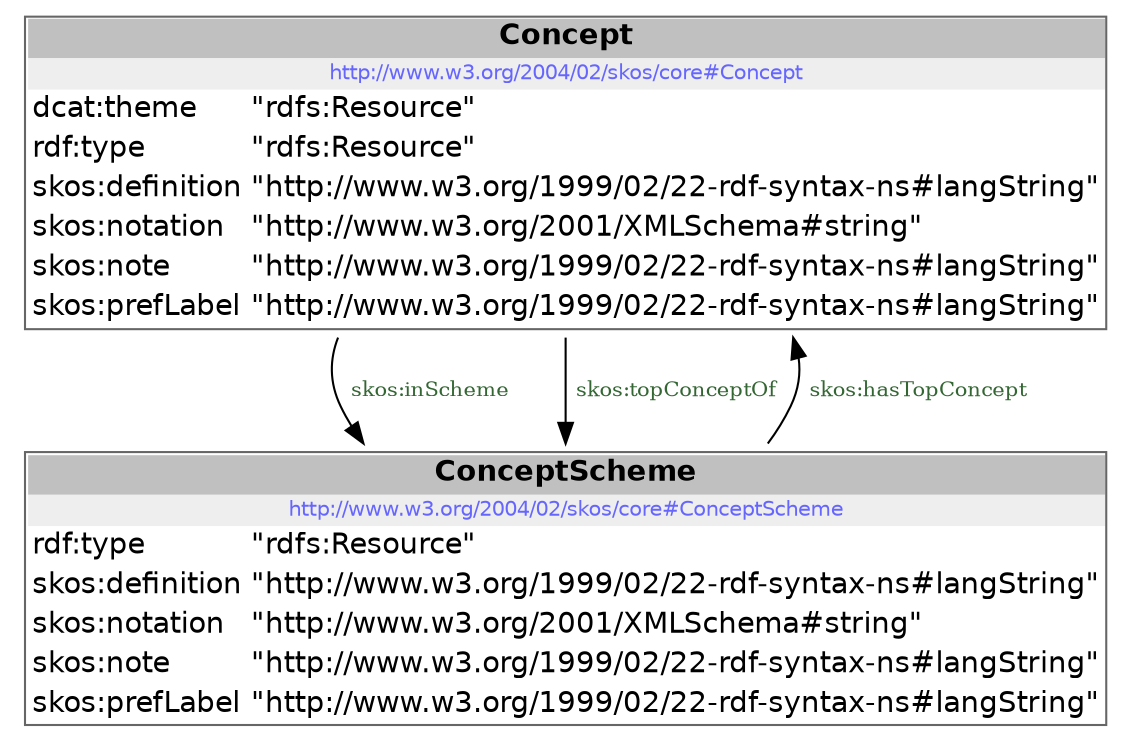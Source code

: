 digraph { 
 node [ fontname="DejaVu Sans" ] ; 
	node0 -> node1 [ color=BLACK, label=< <font point-size='10' color='#336633'>skos:inScheme</font> > ] ;
	node0 -> node1 [ color=BLACK, label=< <font point-size='10' color='#336633'>skos:topConceptOf</font> > ] ;
	node1 -> node0 [ color=BLACK, label=< <font point-size='10' color='#336633'>skos:hasTopConcept</font> > ] ;
# http://www.w3.org/2004/02/skos/core#Concept node0
node0 [ shape=none, color=black label=< <table color='#666666' cellborder='0' cellspacing='0' border='1'><tr><td colspan='2' bgcolor='grey'><B>Concept</B></td></tr><tr><td href='http://www.w3.org/2004/02/skos/core#Concept' bgcolor='#eeeeee' colspan='2'><font point-size='10' color='#6666ff'>http://www.w3.org/2004/02/skos/core#Concept</font></td></tr><tr><td align='left'>dcat:theme</td><td align='left'>&quot;rdfs:Resource&quot;</td></tr><tr><td align='left'>rdf:type</td><td align='left'>&quot;rdfs:Resource&quot;</td></tr><tr><td align='left'>skos:definition</td><td align='left'>&quot;http://www.w3.org/1999/02/22-rdf-syntax-ns#langString&quot;</td></tr><tr><td align='left'>skos:notation</td><td align='left'>&quot;http://www.w3.org/2001/XMLSchema#string&quot;</td></tr><tr><td align='left'>skos:note</td><td align='left'>&quot;http://www.w3.org/1999/02/22-rdf-syntax-ns#langString&quot;</td></tr><tr><td align='left'>skos:prefLabel</td><td align='left'>&quot;http://www.w3.org/1999/02/22-rdf-syntax-ns#langString&quot;</td></tr></table> > ] 
# http://www.w3.org/2004/02/skos/core#ConceptScheme node1
node1 [ shape=none, color=black label=< <table color='#666666' cellborder='0' cellspacing='0' border='1'><tr><td colspan='2' bgcolor='grey'><B>ConceptScheme</B></td></tr><tr><td href='http://www.w3.org/2004/02/skos/core#ConceptScheme' bgcolor='#eeeeee' colspan='2'><font point-size='10' color='#6666ff'>http://www.w3.org/2004/02/skos/core#ConceptScheme</font></td></tr><tr><td align='left'>rdf:type</td><td align='left'>&quot;rdfs:Resource&quot;</td></tr><tr><td align='left'>skos:definition</td><td align='left'>&quot;http://www.w3.org/1999/02/22-rdf-syntax-ns#langString&quot;</td></tr><tr><td align='left'>skos:notation</td><td align='left'>&quot;http://www.w3.org/2001/XMLSchema#string&quot;</td></tr><tr><td align='left'>skos:note</td><td align='left'>&quot;http://www.w3.org/1999/02/22-rdf-syntax-ns#langString&quot;</td></tr><tr><td align='left'>skos:prefLabel</td><td align='left'>&quot;http://www.w3.org/1999/02/22-rdf-syntax-ns#langString&quot;</td></tr></table> > ] 
}
